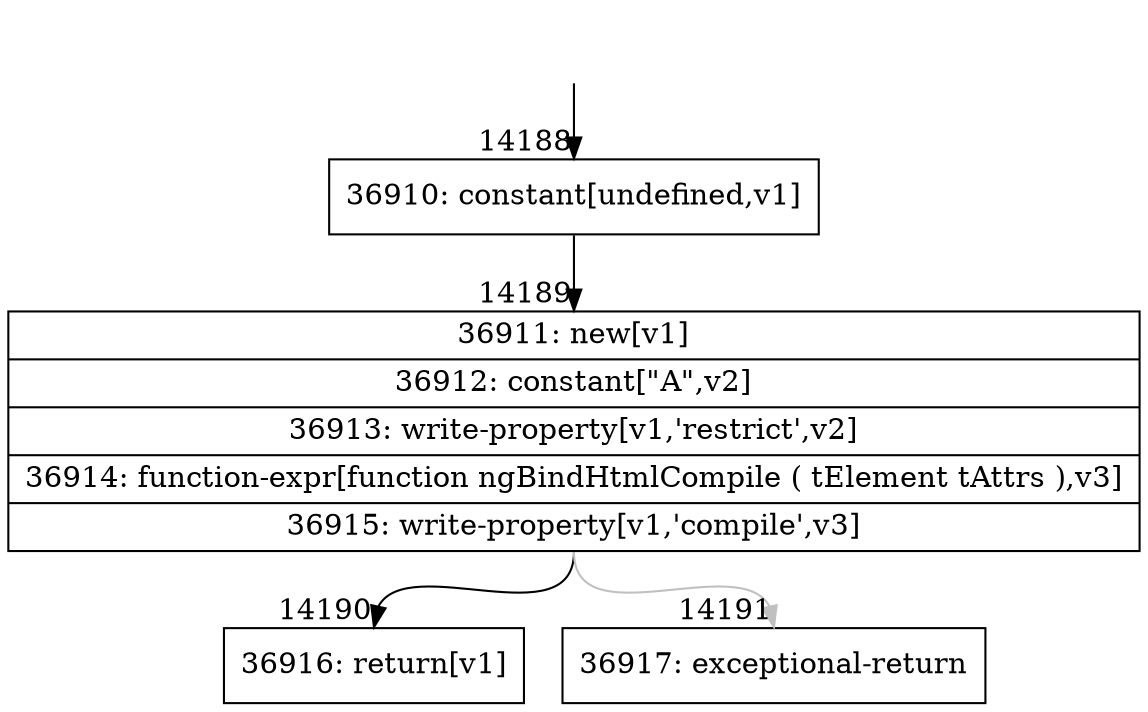 digraph {
rankdir="TD"
BB_entry1115[shape=none,label=""];
BB_entry1115 -> BB14188 [tailport=s, headport=n, headlabel="    14188"]
BB14188 [shape=record label="{36910: constant[undefined,v1]}" ] 
BB14188 -> BB14189 [tailport=s, headport=n, headlabel="      14189"]
BB14189 [shape=record label="{36911: new[v1]|36912: constant[\"A\",v2]|36913: write-property[v1,'restrict',v2]|36914: function-expr[function ngBindHtmlCompile ( tElement tAttrs ),v3]|36915: write-property[v1,'compile',v3]}" ] 
BB14189 -> BB14190 [tailport=s, headport=n, headlabel="      14190"]
BB14189 -> BB14191 [tailport=s, headport=n, color=gray, headlabel="      14191"]
BB14190 [shape=record label="{36916: return[v1]}" ] 
BB14191 [shape=record label="{36917: exceptional-return}" ] 
//#$~ 22293
}
